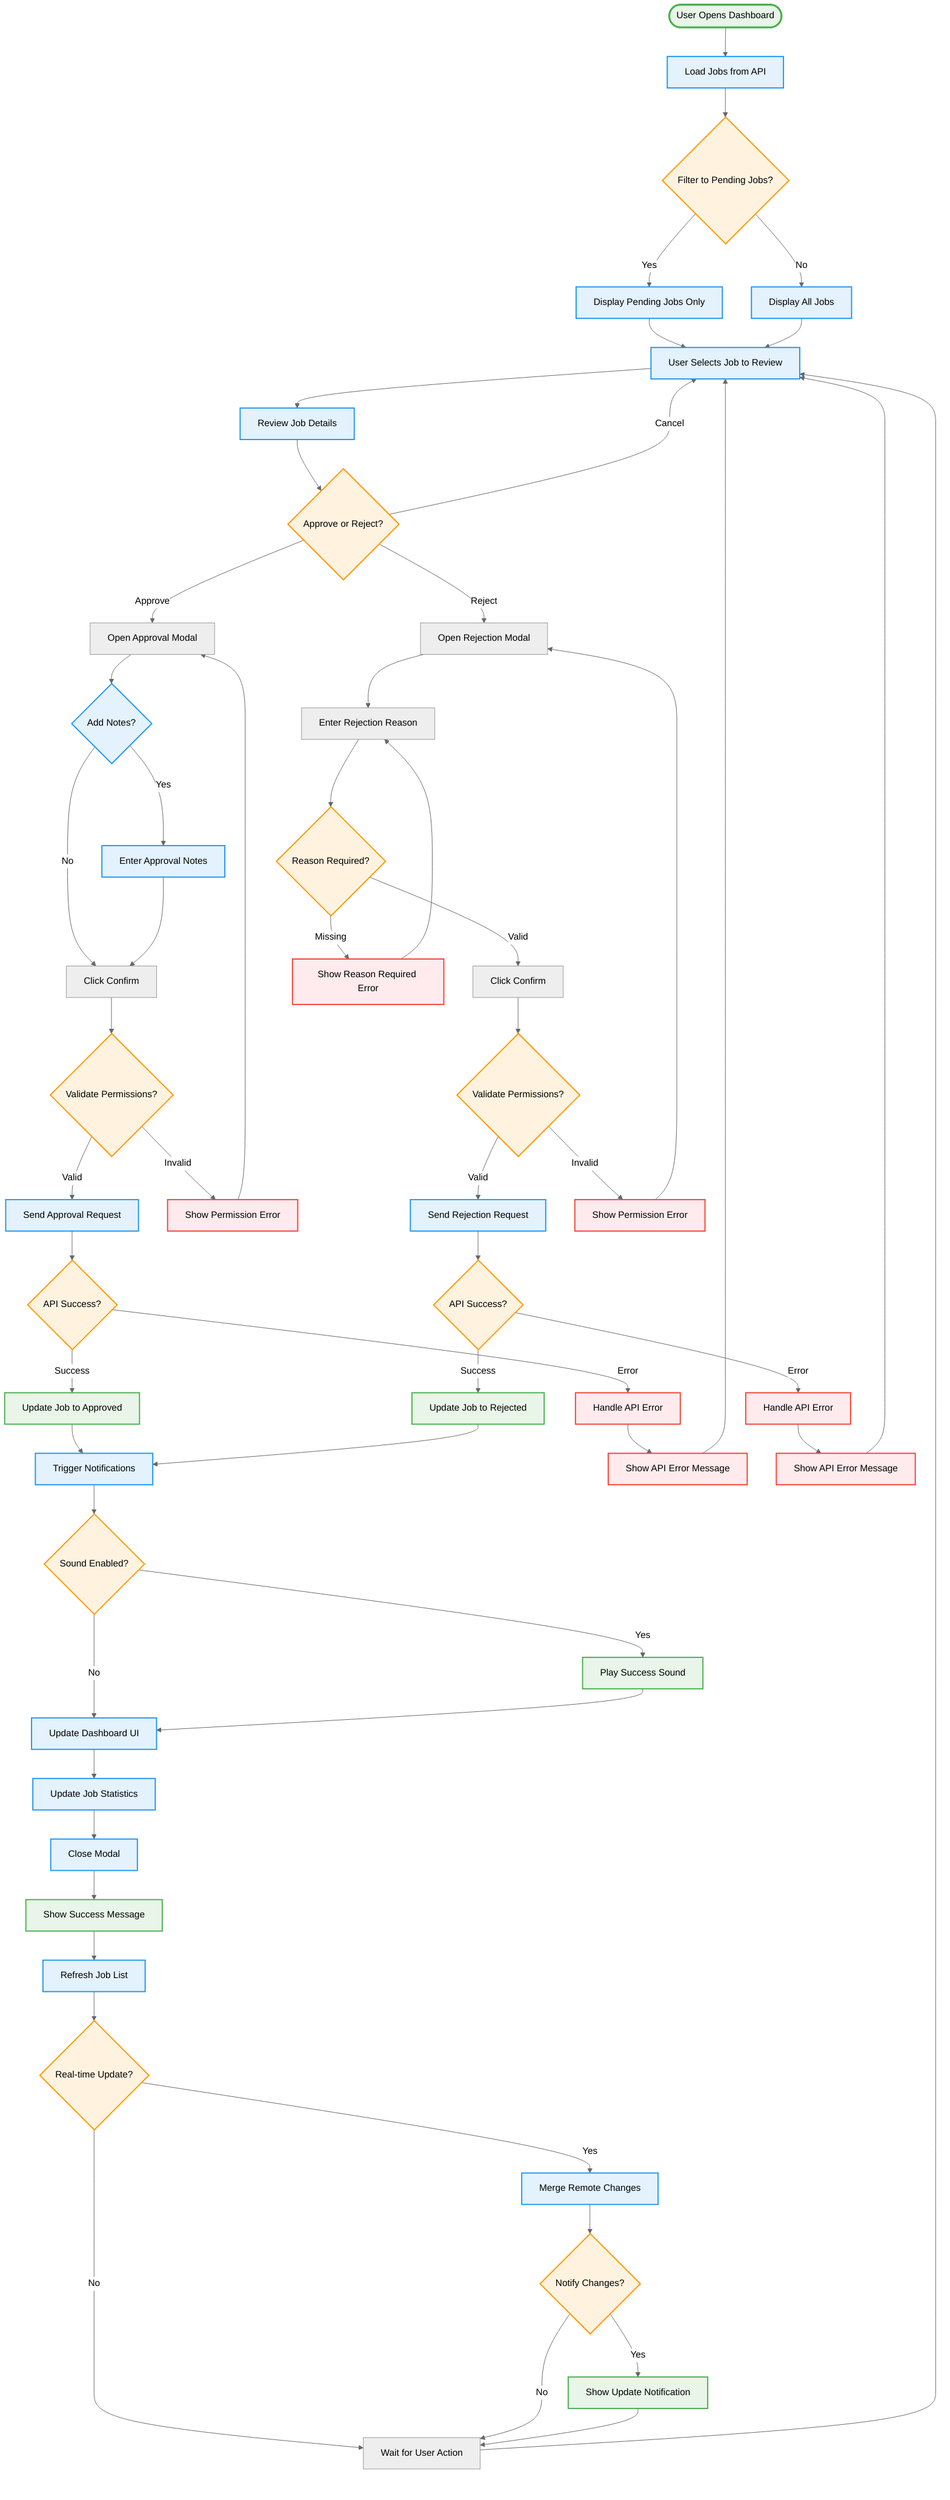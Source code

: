 %%{init: {'theme':'neutral', 'themeVariables': {'primaryColor':'#0066cc'}}}%%
flowchart TD
    %% Dashboard v4 - Job Approval Flow
    %% AI Agent Context: Complete business process for job approval workflow

    Start([User Opens Dashboard]) --> LoadJobs[Load Jobs from API]
    LoadJobs --> FilterPending{Filter to Pending Jobs?}
    
    FilterPending -->|Yes| ShowPending[Display Pending Jobs Only]
    FilterPending -->|No| ShowAll[Display All Jobs]
    
    ShowPending --> SelectJob[User Selects Job to Review]
    ShowAll --> SelectJob
    
    SelectJob --> ReviewJob[Review Job Details]
    ReviewJob --> Decision{Approve or Reject?}
    
    Decision -->|Approve| OpenApprovalModal[Open Approval Modal]
    Decision -->|Reject| OpenRejectionModal[Open Rejection Modal]
    Decision -->|Cancel| SelectJob
    
    %% Approval Flow
    OpenApprovalModal --> AddNotes{Add Notes?}
    AddNotes -->|Yes| EnterNotes[Enter Approval Notes]
    AddNotes -->|No| ConfirmApproval[Click Confirm]
    EnterNotes --> ConfirmApproval
    
    ConfirmApproval --> ValidateApproval{Validate Permissions?}
    ValidateApproval -->|Valid| ProcessApproval[Send Approval Request]
    ValidateApproval -->|Invalid| ShowApprovalError[Show Permission Error]
    
    ProcessApproval --> ApprovalAPI{API Success?}
    ApprovalAPI -->|Success| UpdateJobStatus[Update Job to Approved]
    ApprovalAPI -->|Error| HandleApprovalError[Handle API Error]
    
    %% Rejection Flow
    OpenRejectionModal --> EnterReason[Enter Rejection Reason]
    EnterReason --> ValidateReason{Reason Required?}
    ValidateReason -->|Valid| ConfirmRejection[Click Confirm]
    ValidateReason -->|Missing| ShowReasonError[Show Reason Required Error]
    
    ConfirmRejection --> ValidateRejection{Validate Permissions?}
    ValidateRejection -->|Valid| ProcessRejection[Send Rejection Request]
    ValidateRejection -->|Invalid| ShowRejectionError[Show Permission Error]
    
    ProcessRejection --> RejectionAPI{API Success?}
    RejectionAPI -->|Success| UpdateJobRejected[Update Job to Rejected]
    RejectionAPI -->|Error| HandleRejectionError[Handle API Error]
    
    %% Success Flows
    UpdateJobStatus --> TriggerNotifications[Trigger Notifications]
    UpdateJobRejected --> TriggerNotifications
    
    TriggerNotifications --> PlaySound{Sound Enabled?}
    PlaySound -->|Yes| PlayNotificationSound[Play Success Sound]
    PlaySound -->|No| UpdateUI[Update Dashboard UI]
    PlayNotificationSound --> UpdateUI
    
    UpdateUI --> UpdateStats[Update Job Statistics]
    UpdateStats --> CloseModal[Close Modal]
    CloseModal --> ShowSuccess[Show Success Message]
    ShowSuccess --> RefreshList[Refresh Job List]
    
    %% Error Flows
    HandleApprovalError --> ShowApprovalAPIError[Show API Error Message]
    HandleRejectionError --> ShowRejectionAPIError[Show API Error Message]
    ShowApprovalError --> OpenApprovalModal
    ShowRejectionError --> OpenRejectionModal
    ShowReasonError --> EnterReason
    ShowApprovalAPIError --> SelectJob
    ShowRejectionAPIError --> SelectJob
    
    %% Real-time Updates
    RefreshList --> CheckRealTimeUpdates{Real-time Update?}
    CheckRealTimeUpdates -->|Yes| MergeUpdates[Merge Remote Changes]
    CheckRealTimeUpdates -->|No| WaitForAction[Wait for User Action]
    
    MergeUpdates --> NotifyChanges{Notify Changes?}
    NotifyChanges -->|Yes| ShowUpdateNotification[Show Update Notification]
    NotifyChanges -->|No| WaitForAction
    ShowUpdateNotification --> WaitForAction
    
    WaitForAction --> SelectJob
    
    %% Styling
    classDef startEnd fill:#e8f5e8,stroke:#4caf50,stroke-width:3px
    classDef process fill:#e3f2fd,stroke:#2196f3,stroke-width:2px
    classDef decision fill:#fff3e0,stroke:#ff9800,stroke-width:2px
    classDef error fill:#ffebee,stroke:#f44336,stroke-width:2px
    classDef success fill:#e8f5e8,stroke:#4caf50,stroke-width:2px
    
    class Start,RefreshList startEnd
    class LoadJobs,ShowPending,ShowAll,SelectJob,ReviewJob,AddNotes,EnterNotes,ProcessApproval,ProcessRejection,TriggerNotifications,UpdateUI,UpdateStats,CloseModal,RefreshList,MergeUpdates process
    class FilterPending,Decision,ValidateApproval,ApprovalAPI,ValidateReason,ValidateRejection,RejectionAPI,PlaySound,CheckRealTimeUpdates,NotifyChanges decision
    class ShowApprovalError,ShowRejectionError,ShowReasonError,HandleApprovalError,HandleRejectionError,ShowApprovalAPIError,ShowRejectionAPIError error
    class UpdateJobStatus,UpdateJobRejected,PlayNotificationSound,ShowSuccess,ShowUpdateNotification success